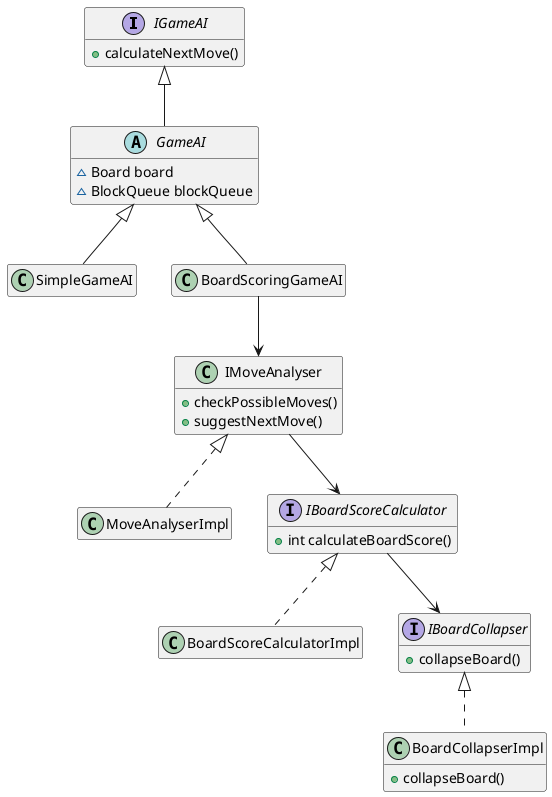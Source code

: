 @startuml

hide empty fields
hide empty method

interface IGameAI {
    + calculateNextMove()
}
abstract class GameAI extends IGameAI {
    ~ Board board
    ~ BlockQueue blockQueue

}

class SimpleGameAI extends GameAI {

}

class BoardScoringGameAI extends GameAI {
}

class IMoveAnalyser {
    + checkPossibleMoves()
    + suggestNextMove()
}

class MoveAnalyserImpl implements IMoveAnalyser{
}

interface IBoardScoreCalculator {
   + int calculateBoardScore()
}

class BoardScoreCalculatorImpl implements IBoardScoreCalculator {

}

interface IBoardCollapser {
    + collapseBoard()
}

class BoardCollapserImpl implements IBoardCollapser{
    + collapseBoard()
}

BoardScoringGameAI --> IMoveAnalyser
IMoveAnalyser --> IBoardScoreCalculator
IBoardScoreCalculator --> IBoardCollapser
@enduml